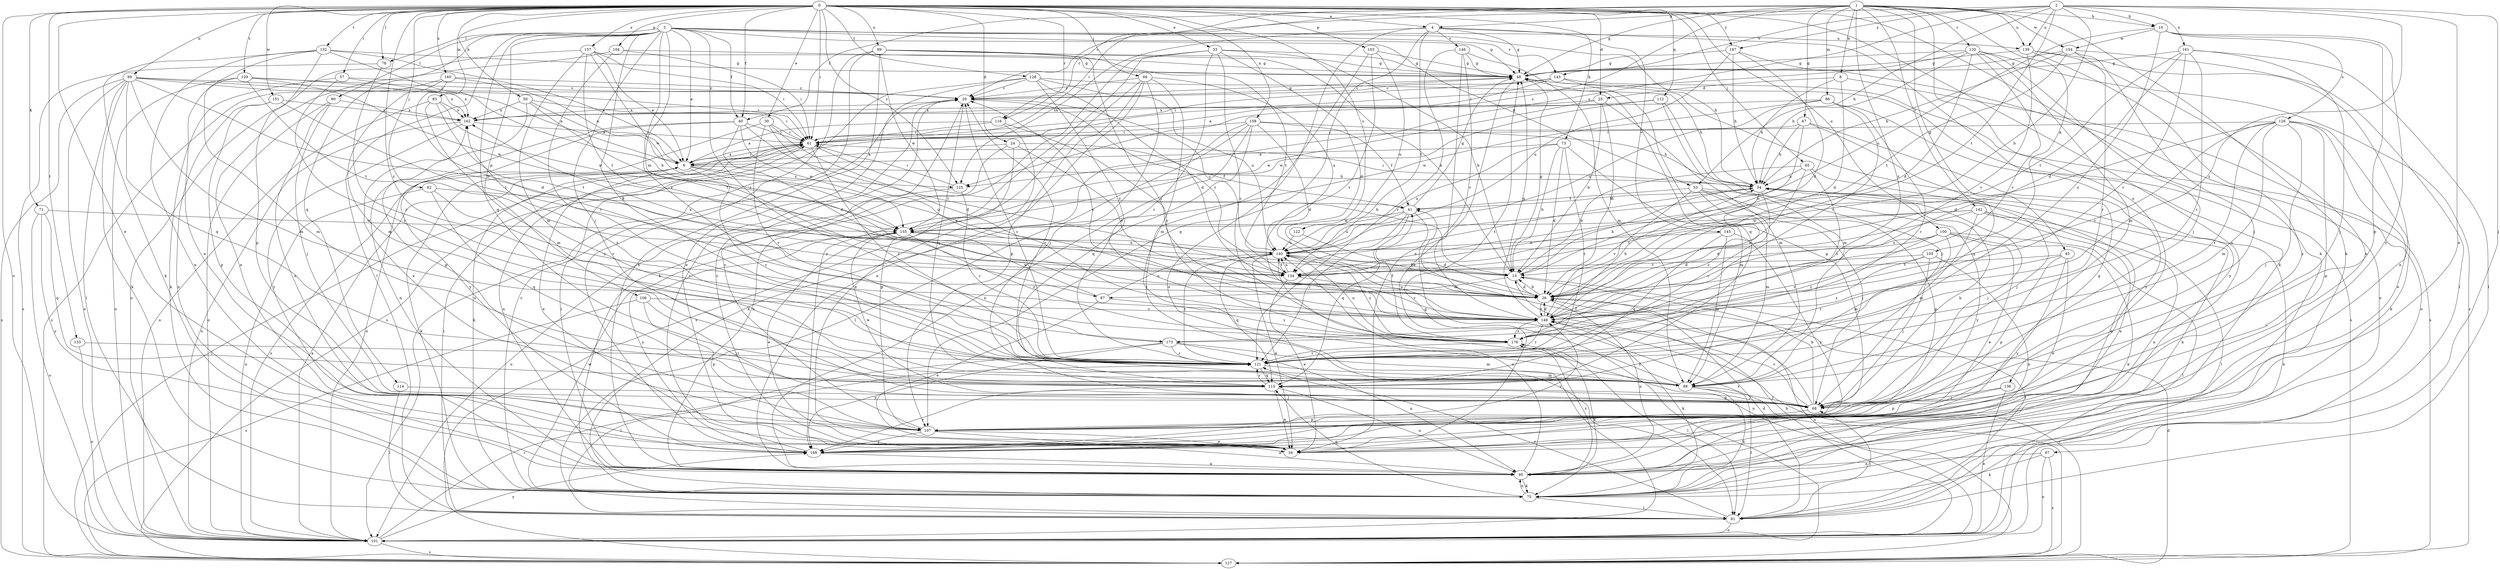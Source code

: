 strict digraph  {
0;
1;
2;
3;
4;
6;
8;
10;
13;
20;
24;
25;
26;
30;
33;
34;
40;
41;
45;
47;
48;
50;
53;
54;
57;
61;
62;
65;
66;
67;
68;
71;
73;
75;
78;
80;
81;
83;
86;
87;
88;
89;
95;
99;
100;
101;
103;
104;
105;
106;
107;
112;
114;
115;
116;
120;
121;
122;
125;
126;
127;
128;
129;
132;
133;
134;
136;
139;
140;
142;
143;
145;
146;
148;
151;
154;
155;
157;
158;
160;
161;
162;
167;
169;
173;
176;
0 -> 4  [label=a];
0 -> 24  [label=d];
0 -> 25  [label=d];
0 -> 30  [label=e];
0 -> 33  [label=e];
0 -> 34  [label=e];
0 -> 40  [label=f];
0 -> 50  [label=h];
0 -> 57  [label=i];
0 -> 61  [label=i];
0 -> 62  [label=j];
0 -> 65  [label=j];
0 -> 66  [label=j];
0 -> 71  [label=k];
0 -> 73  [label=k];
0 -> 75  [label=k];
0 -> 78  [label=l];
0 -> 83  [label=m];
0 -> 89  [label=n];
0 -> 95  [label=n];
0 -> 99  [label=o];
0 -> 100  [label=o];
0 -> 101  [label=o];
0 -> 103  [label=p];
0 -> 104  [label=p];
0 -> 112  [label=q];
0 -> 116  [label=r];
0 -> 122  [label=s];
0 -> 125  [label=s];
0 -> 128  [label=t];
0 -> 129  [label=t];
0 -> 132  [label=t];
0 -> 133  [label=t];
0 -> 151  [label=w];
0 -> 157  [label=x];
0 -> 158  [label=x];
0 -> 160  [label=x];
0 -> 167  [label=y];
0 -> 173  [label=z];
1 -> 4  [label=a];
1 -> 8  [label=b];
1 -> 10  [label=b];
1 -> 40  [label=f];
1 -> 45  [label=g];
1 -> 47  [label=g];
1 -> 48  [label=g];
1 -> 61  [label=i];
1 -> 75  [label=k];
1 -> 86  [label=m];
1 -> 105  [label=p];
1 -> 116  [label=r];
1 -> 120  [label=r];
1 -> 125  [label=s];
1 -> 136  [label=u];
1 -> 139  [label=u];
1 -> 142  [label=v];
1 -> 154  [label=w];
1 -> 173  [label=z];
2 -> 10  [label=b];
2 -> 13  [label=b];
2 -> 20  [label=c];
2 -> 53  [label=h];
2 -> 67  [label=j];
2 -> 95  [label=n];
2 -> 125  [label=s];
2 -> 134  [label=t];
2 -> 139  [label=u];
2 -> 143  [label=v];
2 -> 161  [label=x];
2 -> 167  [label=y];
2 -> 173  [label=z];
3 -> 6  [label=a];
3 -> 40  [label=f];
3 -> 48  [label=g];
3 -> 53  [label=h];
3 -> 54  [label=h];
3 -> 68  [label=j];
3 -> 78  [label=l];
3 -> 80  [label=l];
3 -> 81  [label=l];
3 -> 87  [label=m];
3 -> 106  [label=p];
3 -> 114  [label=q];
3 -> 115  [label=q];
3 -> 121  [label=r];
3 -> 139  [label=u];
3 -> 143  [label=v];
3 -> 173  [label=z];
3 -> 176  [label=z];
4 -> 48  [label=g];
4 -> 75  [label=k];
4 -> 101  [label=o];
4 -> 107  [label=p];
4 -> 125  [label=s];
4 -> 134  [label=t];
4 -> 145  [label=v];
4 -> 146  [label=v];
6 -> 34  [label=e];
6 -> 54  [label=h];
6 -> 61  [label=i];
6 -> 75  [label=k];
6 -> 101  [label=o];
6 -> 121  [label=r];
6 -> 125  [label=s];
6 -> 140  [label=u];
8 -> 25  [label=d];
8 -> 26  [label=d];
8 -> 54  [label=h];
8 -> 101  [label=o];
10 -> 107  [label=p];
10 -> 126  [label=s];
10 -> 140  [label=u];
10 -> 154  [label=w];
10 -> 169  [label=y];
10 -> 176  [label=z];
13 -> 26  [label=d];
13 -> 48  [label=g];
13 -> 54  [label=h];
13 -> 81  [label=l];
13 -> 87  [label=m];
20 -> 48  [label=g];
20 -> 115  [label=q];
20 -> 134  [label=t];
20 -> 162  [label=x];
24 -> 6  [label=a];
24 -> 26  [label=d];
24 -> 41  [label=f];
24 -> 95  [label=n];
24 -> 107  [label=p];
25 -> 13  [label=b];
25 -> 26  [label=d];
25 -> 88  [label=m];
25 -> 155  [label=w];
25 -> 162  [label=x];
26 -> 13  [label=b];
26 -> 95  [label=n];
26 -> 101  [label=o];
26 -> 148  [label=v];
26 -> 162  [label=x];
30 -> 26  [label=d];
30 -> 61  [label=i];
30 -> 101  [label=o];
30 -> 121  [label=r];
30 -> 148  [label=v];
33 -> 13  [label=b];
33 -> 26  [label=d];
33 -> 48  [label=g];
33 -> 75  [label=k];
33 -> 121  [label=r];
33 -> 169  [label=y];
33 -> 176  [label=z];
34 -> 20  [label=c];
40 -> 26  [label=d];
40 -> 61  [label=i];
40 -> 95  [label=n];
40 -> 134  [label=t];
40 -> 155  [label=w];
40 -> 169  [label=y];
41 -> 48  [label=g];
41 -> 115  [label=q];
41 -> 121  [label=r];
41 -> 127  [label=s];
41 -> 140  [label=u];
41 -> 155  [label=w];
45 -> 34  [label=e];
45 -> 107  [label=p];
45 -> 121  [label=r];
45 -> 134  [label=t];
45 -> 169  [label=y];
47 -> 13  [label=b];
47 -> 54  [label=h];
47 -> 61  [label=i];
47 -> 115  [label=q];
47 -> 169  [label=y];
48 -> 20  [label=c];
48 -> 34  [label=e];
48 -> 127  [label=s];
50 -> 6  [label=a];
50 -> 61  [label=i];
50 -> 107  [label=p];
50 -> 134  [label=t];
50 -> 162  [label=x];
53 -> 41  [label=f];
53 -> 68  [label=j];
53 -> 88  [label=m];
53 -> 107  [label=p];
53 -> 148  [label=v];
53 -> 169  [label=y];
54 -> 41  [label=f];
54 -> 61  [label=i];
54 -> 68  [label=j];
54 -> 95  [label=n];
54 -> 121  [label=r];
54 -> 134  [label=t];
54 -> 176  [label=z];
57 -> 20  [label=c];
57 -> 75  [label=k];
57 -> 121  [label=r];
57 -> 162  [label=x];
61 -> 6  [label=a];
61 -> 13  [label=b];
61 -> 75  [label=k];
61 -> 95  [label=n];
61 -> 121  [label=r];
62 -> 41  [label=f];
62 -> 101  [label=o];
62 -> 115  [label=q];
62 -> 148  [label=v];
65 -> 13  [label=b];
65 -> 54  [label=h];
65 -> 68  [label=j];
65 -> 148  [label=v];
65 -> 176  [label=z];
66 -> 20  [label=c];
66 -> 68  [label=j];
66 -> 88  [label=m];
66 -> 95  [label=n];
66 -> 107  [label=p];
66 -> 127  [label=s];
66 -> 140  [label=u];
67 -> 75  [label=k];
67 -> 95  [label=n];
67 -> 101  [label=o];
67 -> 127  [label=s];
68 -> 13  [label=b];
68 -> 41  [label=f];
68 -> 54  [label=h];
68 -> 107  [label=p];
68 -> 115  [label=q];
68 -> 148  [label=v];
68 -> 155  [label=w];
71 -> 101  [label=o];
71 -> 115  [label=q];
71 -> 155  [label=w];
71 -> 169  [label=y];
73 -> 6  [label=a];
73 -> 13  [label=b];
73 -> 26  [label=d];
73 -> 88  [label=m];
73 -> 121  [label=r];
73 -> 140  [label=u];
75 -> 20  [label=c];
75 -> 54  [label=h];
75 -> 81  [label=l];
75 -> 95  [label=n];
75 -> 115  [label=q];
75 -> 155  [label=w];
78 -> 121  [label=r];
78 -> 127  [label=s];
80 -> 34  [label=e];
80 -> 68  [label=j];
80 -> 101  [label=o];
80 -> 162  [label=x];
81 -> 26  [label=d];
81 -> 61  [label=i];
81 -> 68  [label=j];
81 -> 101  [label=o];
81 -> 121  [label=r];
83 -> 88  [label=m];
83 -> 101  [label=o];
83 -> 134  [label=t];
83 -> 155  [label=w];
83 -> 162  [label=x];
86 -> 121  [label=r];
86 -> 140  [label=u];
86 -> 148  [label=v];
86 -> 155  [label=w];
86 -> 162  [label=x];
86 -> 169  [label=y];
87 -> 34  [label=e];
87 -> 140  [label=u];
87 -> 155  [label=w];
87 -> 176  [label=z];
88 -> 20  [label=c];
88 -> 68  [label=j];
88 -> 75  [label=k];
88 -> 81  [label=l];
88 -> 176  [label=z];
89 -> 6  [label=a];
89 -> 13  [label=b];
89 -> 20  [label=c];
89 -> 61  [label=i];
89 -> 75  [label=k];
89 -> 81  [label=l];
89 -> 88  [label=m];
89 -> 101  [label=o];
89 -> 115  [label=q];
89 -> 127  [label=s];
95 -> 48  [label=g];
95 -> 61  [label=i];
95 -> 75  [label=k];
95 -> 140  [label=u];
95 -> 176  [label=z];
99 -> 13  [label=b];
99 -> 48  [label=g];
99 -> 95  [label=n];
99 -> 101  [label=o];
99 -> 134  [label=t];
99 -> 155  [label=w];
99 -> 169  [label=y];
99 -> 176  [label=z];
100 -> 26  [label=d];
100 -> 34  [label=e];
100 -> 75  [label=k];
100 -> 81  [label=l];
100 -> 88  [label=m];
100 -> 140  [label=u];
100 -> 176  [label=z];
101 -> 6  [label=a];
101 -> 13  [label=b];
101 -> 48  [label=g];
101 -> 54  [label=h];
101 -> 121  [label=r];
101 -> 127  [label=s];
101 -> 169  [label=y];
103 -> 48  [label=g];
103 -> 81  [label=l];
103 -> 140  [label=u];
103 -> 148  [label=v];
104 -> 48  [label=g];
104 -> 61  [label=i];
104 -> 95  [label=n];
104 -> 121  [label=r];
105 -> 68  [label=j];
105 -> 95  [label=n];
105 -> 134  [label=t];
105 -> 148  [label=v];
105 -> 176  [label=z];
106 -> 68  [label=j];
106 -> 107  [label=p];
106 -> 127  [label=s];
106 -> 148  [label=v];
107 -> 20  [label=c];
107 -> 34  [label=e];
107 -> 48  [label=g];
107 -> 95  [label=n];
107 -> 162  [label=x];
107 -> 169  [label=y];
112 -> 68  [label=j];
112 -> 88  [label=m];
112 -> 155  [label=w];
112 -> 162  [label=x];
114 -> 68  [label=j];
114 -> 81  [label=l];
115 -> 34  [label=e];
115 -> 68  [label=j];
115 -> 95  [label=n];
115 -> 121  [label=r];
115 -> 169  [label=y];
116 -> 6  [label=a];
116 -> 34  [label=e];
116 -> 61  [label=i];
116 -> 148  [label=v];
120 -> 26  [label=d];
120 -> 48  [label=g];
120 -> 54  [label=h];
120 -> 61  [label=i];
120 -> 68  [label=j];
120 -> 88  [label=m];
120 -> 127  [label=s];
120 -> 148  [label=v];
121 -> 20  [label=c];
121 -> 88  [label=m];
121 -> 115  [label=q];
121 -> 162  [label=x];
122 -> 26  [label=d];
122 -> 140  [label=u];
125 -> 61  [label=i];
125 -> 101  [label=o];
125 -> 121  [label=r];
126 -> 26  [label=d];
126 -> 34  [label=e];
126 -> 61  [label=i];
126 -> 68  [label=j];
126 -> 75  [label=k];
126 -> 88  [label=m];
126 -> 107  [label=p];
126 -> 121  [label=r];
126 -> 148  [label=v];
127 -> 26  [label=d];
127 -> 61  [label=i];
127 -> 140  [label=u];
127 -> 148  [label=v];
128 -> 20  [label=c];
128 -> 26  [label=d];
128 -> 34  [label=e];
128 -> 54  [label=h];
128 -> 127  [label=s];
128 -> 140  [label=u];
128 -> 148  [label=v];
129 -> 20  [label=c];
129 -> 88  [label=m];
129 -> 101  [label=o];
129 -> 134  [label=t];
129 -> 155  [label=w];
129 -> 162  [label=x];
132 -> 6  [label=a];
132 -> 13  [label=b];
132 -> 34  [label=e];
132 -> 48  [label=g];
132 -> 75  [label=k];
132 -> 95  [label=n];
132 -> 107  [label=p];
133 -> 101  [label=o];
133 -> 121  [label=r];
134 -> 34  [label=e];
134 -> 140  [label=u];
134 -> 148  [label=v];
136 -> 68  [label=j];
136 -> 101  [label=o];
136 -> 107  [label=p];
139 -> 34  [label=e];
139 -> 48  [label=g];
139 -> 95  [label=n];
139 -> 148  [label=v];
139 -> 169  [label=y];
140 -> 13  [label=b];
140 -> 20  [label=c];
140 -> 34  [label=e];
140 -> 115  [label=q];
140 -> 121  [label=r];
140 -> 134  [label=t];
140 -> 176  [label=z];
142 -> 26  [label=d];
142 -> 34  [label=e];
142 -> 81  [label=l];
142 -> 88  [label=m];
142 -> 95  [label=n];
142 -> 134  [label=t];
142 -> 155  [label=w];
143 -> 6  [label=a];
143 -> 20  [label=c];
143 -> 61  [label=i];
143 -> 115  [label=q];
143 -> 127  [label=s];
145 -> 88  [label=m];
145 -> 115  [label=q];
145 -> 140  [label=u];
145 -> 169  [label=y];
146 -> 34  [label=e];
146 -> 48  [label=g];
146 -> 88  [label=m];
146 -> 121  [label=r];
146 -> 148  [label=v];
148 -> 20  [label=c];
148 -> 26  [label=d];
148 -> 48  [label=g];
148 -> 54  [label=h];
148 -> 75  [label=k];
148 -> 121  [label=r];
148 -> 140  [label=u];
148 -> 176  [label=z];
151 -> 95  [label=n];
151 -> 107  [label=p];
151 -> 134  [label=t];
151 -> 162  [label=x];
154 -> 48  [label=g];
154 -> 54  [label=h];
154 -> 68  [label=j];
154 -> 81  [label=l];
154 -> 121  [label=r];
154 -> 134  [label=t];
155 -> 34  [label=e];
155 -> 140  [label=u];
155 -> 169  [label=y];
155 -> 176  [label=z];
157 -> 6  [label=a];
157 -> 48  [label=g];
157 -> 61  [label=i];
157 -> 88  [label=m];
157 -> 101  [label=o];
157 -> 134  [label=t];
157 -> 155  [label=w];
158 -> 26  [label=d];
158 -> 41  [label=f];
158 -> 54  [label=h];
158 -> 61  [label=i];
158 -> 75  [label=k];
158 -> 81  [label=l];
158 -> 95  [label=n];
158 -> 115  [label=q];
160 -> 6  [label=a];
160 -> 20  [label=c];
160 -> 26  [label=d];
160 -> 88  [label=m];
160 -> 127  [label=s];
161 -> 26  [label=d];
161 -> 48  [label=g];
161 -> 68  [label=j];
161 -> 81  [label=l];
161 -> 121  [label=r];
161 -> 134  [label=t];
161 -> 148  [label=v];
162 -> 61  [label=i];
162 -> 101  [label=o];
162 -> 169  [label=y];
167 -> 26  [label=d];
167 -> 48  [label=g];
167 -> 54  [label=h];
167 -> 101  [label=o];
167 -> 140  [label=u];
169 -> 20  [label=c];
169 -> 95  [label=n];
169 -> 148  [label=v];
173 -> 81  [label=l];
173 -> 88  [label=m];
173 -> 95  [label=n];
173 -> 121  [label=r];
173 -> 169  [label=y];
176 -> 41  [label=f];
176 -> 75  [label=k];
176 -> 81  [label=l];
176 -> 121  [label=r];
176 -> 140  [label=u];
}
